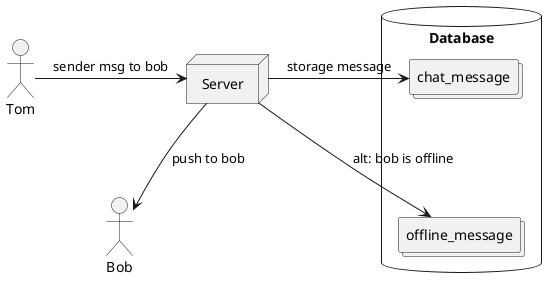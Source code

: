 @startuml
'https://plantuml.com/use-case-diagram

actor Tom as sender
actor Bob as receiver

node "Server" as s {

}

database "Database" as db {
    collections chat_message
    collections offline_message
}

chat_message -[hidden]- offline_message
sender -[hidden]- receiver

sender -> s:sender msg to bob

s -> chat_message: storage message
s --> offline_message: alt: bob is offline
s -> receiver: push to bob
@enduml